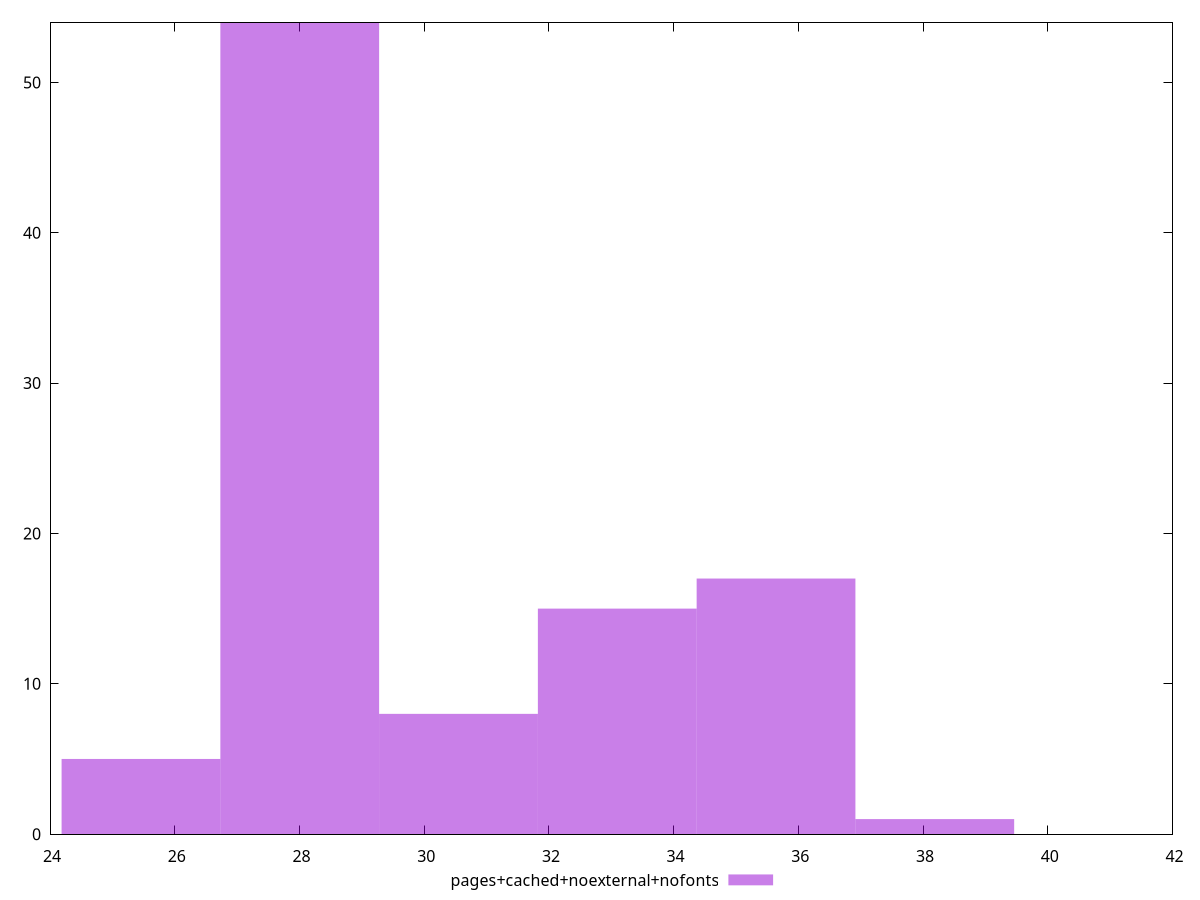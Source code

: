 $_pagesCachedNoexternalNofonts <<EOF
28.00464624617299 54
35.64227704058381 17
25.458769314702717 5
30.550523177643264 8
33.09640010911353 15
38.188153972054074 1
EOF
set key outside below
set terminal pngcairo
set output "report_00004_2020-11-02T20-21-41.718Z/max-potential-fid/pages+cached+noexternal+nofonts//raw_hist.png"
set yrange [0:54]
set boxwidth 2.545876931470272
set style fill transparent solid 0.5 noborder
plot $_pagesCachedNoexternalNofonts title "pages+cached+noexternal+nofonts" with boxes ,